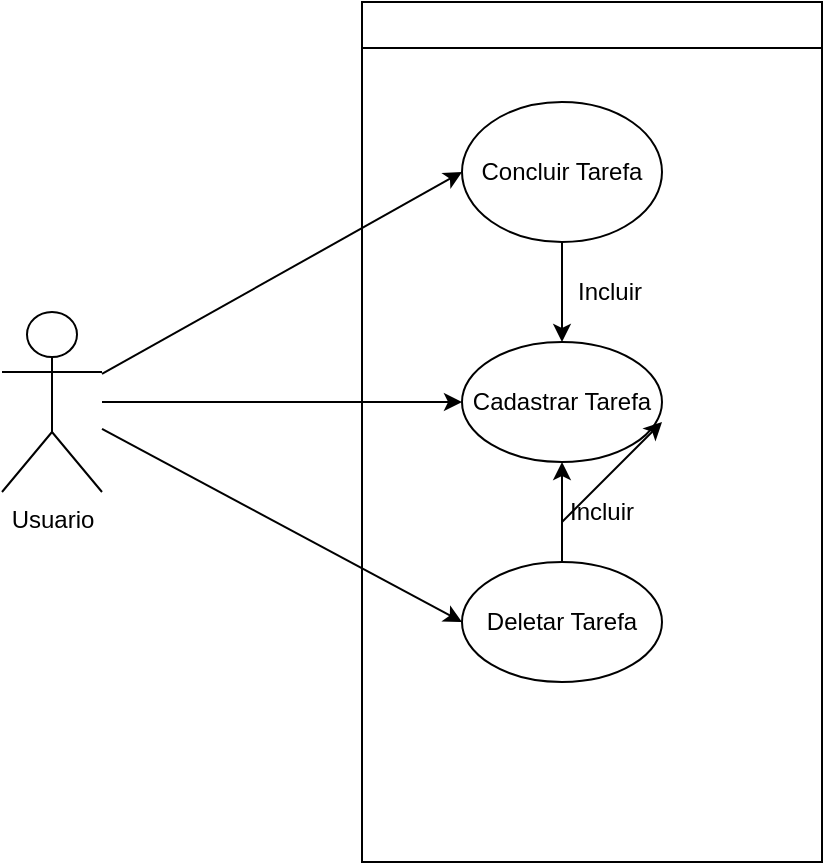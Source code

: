 <mxfile version="21.1.7" type="github">
  <diagram name="Página-1" id="N74XK-zslsGlEri3dtBZ">
    <mxGraphModel dx="880" dy="1653" grid="1" gridSize="10" guides="1" tooltips="1" connect="1" arrows="1" fold="1" page="1" pageScale="1" pageWidth="827" pageHeight="1169" math="0" shadow="0">
      <root>
        <mxCell id="0" />
        <mxCell id="1" parent="0" />
        <mxCell id="WgHTUZSi_5U--eoc-lZd-3" value="" style="edgeStyle=orthogonalEdgeStyle;rounded=0;orthogonalLoop=1;jettySize=auto;html=1;" parent="1" source="WgHTUZSi_5U--eoc-lZd-1" target="WgHTUZSi_5U--eoc-lZd-2" edge="1">
          <mxGeometry relative="1" as="geometry" />
        </mxCell>
        <mxCell id="WgHTUZSi_5U--eoc-lZd-1" value="Usuario" style="shape=umlActor;verticalLabelPosition=bottom;verticalAlign=top;html=1;outlineConnect=0;" parent="1" vertex="1">
          <mxGeometry x="110" y="-15" width="50" height="90" as="geometry" />
        </mxCell>
        <mxCell id="2cK0rz6sp0a8jttkShVE-1" value="" style="swimlane;whiteSpace=wrap;html=1;" vertex="1" parent="1">
          <mxGeometry x="290" y="-170" width="230" height="430" as="geometry">
            <mxRectangle x="290" y="-170" width="50" height="40" as="alternateBounds" />
          </mxGeometry>
        </mxCell>
        <mxCell id="WgHTUZSi_5U--eoc-lZd-2" value="Cadastrar Tarefa" style="ellipse;whiteSpace=wrap;html=1;" parent="2cK0rz6sp0a8jttkShVE-1" vertex="1">
          <mxGeometry x="50" y="170" width="100" height="60" as="geometry" />
        </mxCell>
        <mxCell id="2cK0rz6sp0a8jttkShVE-3" value="" style="edgeStyle=orthogonalEdgeStyle;rounded=0;orthogonalLoop=1;jettySize=auto;html=1;" edge="1" parent="2cK0rz6sp0a8jttkShVE-1" source="2cK0rz6sp0a8jttkShVE-2" target="WgHTUZSi_5U--eoc-lZd-2">
          <mxGeometry relative="1" as="geometry" />
        </mxCell>
        <mxCell id="2cK0rz6sp0a8jttkShVE-2" value="Concluir Tarefa" style="ellipse;whiteSpace=wrap;html=1;" vertex="1" parent="2cK0rz6sp0a8jttkShVE-1">
          <mxGeometry x="50" y="50" width="100" height="70" as="geometry" />
        </mxCell>
        <mxCell id="2cK0rz6sp0a8jttkShVE-5" value="" style="edgeStyle=orthogonalEdgeStyle;rounded=0;orthogonalLoop=1;jettySize=auto;html=1;" edge="1" parent="2cK0rz6sp0a8jttkShVE-1" source="2cK0rz6sp0a8jttkShVE-4" target="WgHTUZSi_5U--eoc-lZd-2">
          <mxGeometry relative="1" as="geometry" />
        </mxCell>
        <mxCell id="2cK0rz6sp0a8jttkShVE-4" value="Deletar Tarefa" style="ellipse;whiteSpace=wrap;html=1;" vertex="1" parent="2cK0rz6sp0a8jttkShVE-1">
          <mxGeometry x="50" y="280" width="100" height="60" as="geometry" />
        </mxCell>
        <mxCell id="2cK0rz6sp0a8jttkShVE-6" value="Incluir" style="text;html=1;strokeColor=none;fillColor=none;align=center;verticalAlign=middle;whiteSpace=wrap;rounded=0;" vertex="1" parent="2cK0rz6sp0a8jttkShVE-1">
          <mxGeometry x="90" y="240" width="60" height="30" as="geometry" />
        </mxCell>
        <mxCell id="2cK0rz6sp0a8jttkShVE-9" value="Incluir" style="text;html=1;strokeColor=none;fillColor=none;align=center;verticalAlign=middle;whiteSpace=wrap;rounded=0;" vertex="1" parent="2cK0rz6sp0a8jttkShVE-1">
          <mxGeometry x="94" y="130" width="60" height="30" as="geometry" />
        </mxCell>
        <mxCell id="2cK0rz6sp0a8jttkShVE-10" value="" style="endArrow=classic;html=1;rounded=0;" edge="1" parent="1">
          <mxGeometry width="50" height="50" relative="1" as="geometry">
            <mxPoint x="390" y="90" as="sourcePoint" />
            <mxPoint x="440" y="40" as="targetPoint" />
          </mxGeometry>
        </mxCell>
        <mxCell id="2cK0rz6sp0a8jttkShVE-11" value="" style="endArrow=classic;html=1;rounded=0;entryX=0;entryY=0.5;entryDx=0;entryDy=0;" edge="1" parent="1" source="WgHTUZSi_5U--eoc-lZd-1" target="2cK0rz6sp0a8jttkShVE-2">
          <mxGeometry width="50" height="50" relative="1" as="geometry">
            <mxPoint x="170" y="10" as="sourcePoint" />
            <mxPoint x="220" y="-40" as="targetPoint" />
          </mxGeometry>
        </mxCell>
        <mxCell id="2cK0rz6sp0a8jttkShVE-12" value="" style="endArrow=classic;html=1;rounded=0;entryX=0;entryY=0.5;entryDx=0;entryDy=0;" edge="1" parent="1" source="WgHTUZSi_5U--eoc-lZd-1" target="2cK0rz6sp0a8jttkShVE-4">
          <mxGeometry width="50" height="50" relative="1" as="geometry">
            <mxPoint x="180" y="90" as="sourcePoint" />
            <mxPoint x="230" y="40" as="targetPoint" />
          </mxGeometry>
        </mxCell>
      </root>
    </mxGraphModel>
  </diagram>
</mxfile>
